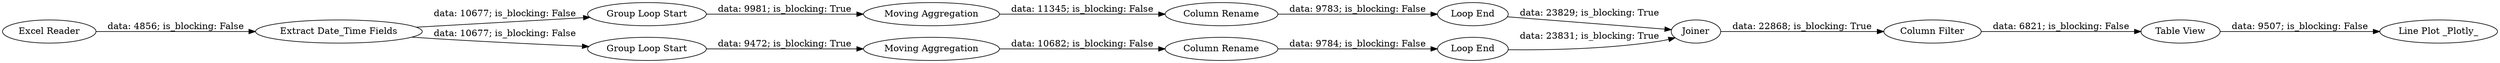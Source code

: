 digraph {
	"2457394784619159899_1" [label="Excel Reader"]
	"2457394784619159899_19" [label="Loop End"]
	"2457394784619159899_21" [label=Joiner]
	"2457394784619159899_13" [label="Group Loop Start"]
	"2457394784619159899_9" [label="Column Filter"]
	"2457394784619159899_18" [label="Moving Aggregation"]
	"2457394784619159899_12" [label="Line Plot _Plotly_"]
	"2457394784619159899_14" [label="Group Loop Start"]
	"2457394784619159899_7" [label="Column Rename"]
	"2457394784619159899_2" [label="Extract Date_Time Fields"]
	"2457394784619159899_6" [label="Column Rename"]
	"2457394784619159899_16" [label="Loop End"]
	"2457394784619159899_10" [label="Table View"]
	"2457394784619159899_20" [label="Moving Aggregation"]
	"2457394784619159899_14" -> "2457394784619159899_20" [label="data: 9472; is_blocking: True"]
	"2457394784619159899_9" -> "2457394784619159899_10" [label="data: 6821; is_blocking: False"]
	"2457394784619159899_16" -> "2457394784619159899_21" [label="data: 23829; is_blocking: True"]
	"2457394784619159899_7" -> "2457394784619159899_19" [label="data: 9784; is_blocking: False"]
	"2457394784619159899_13" -> "2457394784619159899_18" [label="data: 9981; is_blocking: True"]
	"2457394784619159899_19" -> "2457394784619159899_21" [label="data: 23831; is_blocking: True"]
	"2457394784619159899_10" -> "2457394784619159899_12" [label="data: 9507; is_blocking: False"]
	"2457394784619159899_21" -> "2457394784619159899_9" [label="data: 22868; is_blocking: True"]
	"2457394784619159899_20" -> "2457394784619159899_7" [label="data: 10682; is_blocking: False"]
	"2457394784619159899_18" -> "2457394784619159899_6" [label="data: 11345; is_blocking: False"]
	"2457394784619159899_2" -> "2457394784619159899_13" [label="data: 10677; is_blocking: False"]
	"2457394784619159899_6" -> "2457394784619159899_16" [label="data: 9783; is_blocking: False"]
	"2457394784619159899_2" -> "2457394784619159899_14" [label="data: 10677; is_blocking: False"]
	"2457394784619159899_1" -> "2457394784619159899_2" [label="data: 4856; is_blocking: False"]
	rankdir=LR
}
